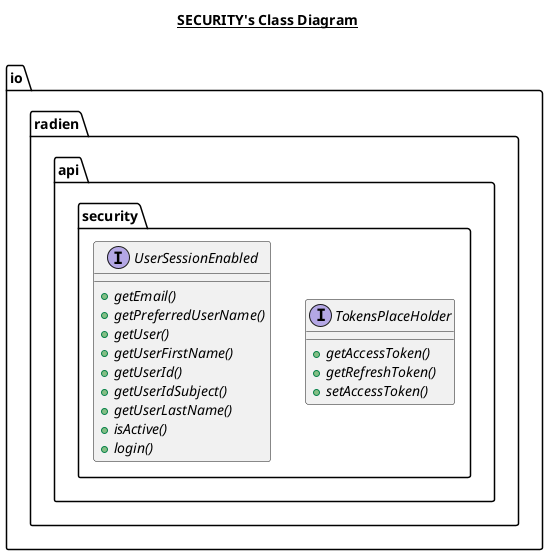 @startuml

title __SECURITY's Class Diagram__\n

  namespace io.radien.api {
    namespace security {
      interface io.radien.api.security.TokensPlaceHolder {
          {abstract} + getAccessToken()
          {abstract} + getRefreshToken()
          {abstract} + setAccessToken()
      }
    }
  }
  

  namespace io.radien.api {
    namespace security {
      interface io.radien.api.security.UserSessionEnabled {
          {abstract} + getEmail()
          {abstract} + getPreferredUserName()
          {abstract} + getUser()
          {abstract} + getUserFirstName()
          {abstract} + getUserId()
          {abstract} + getUserIdSubject()
          {abstract} + getUserLastName()
          {abstract} + isActive()
          {abstract} + login()
      }
    }
  }
  



 

@enduml

